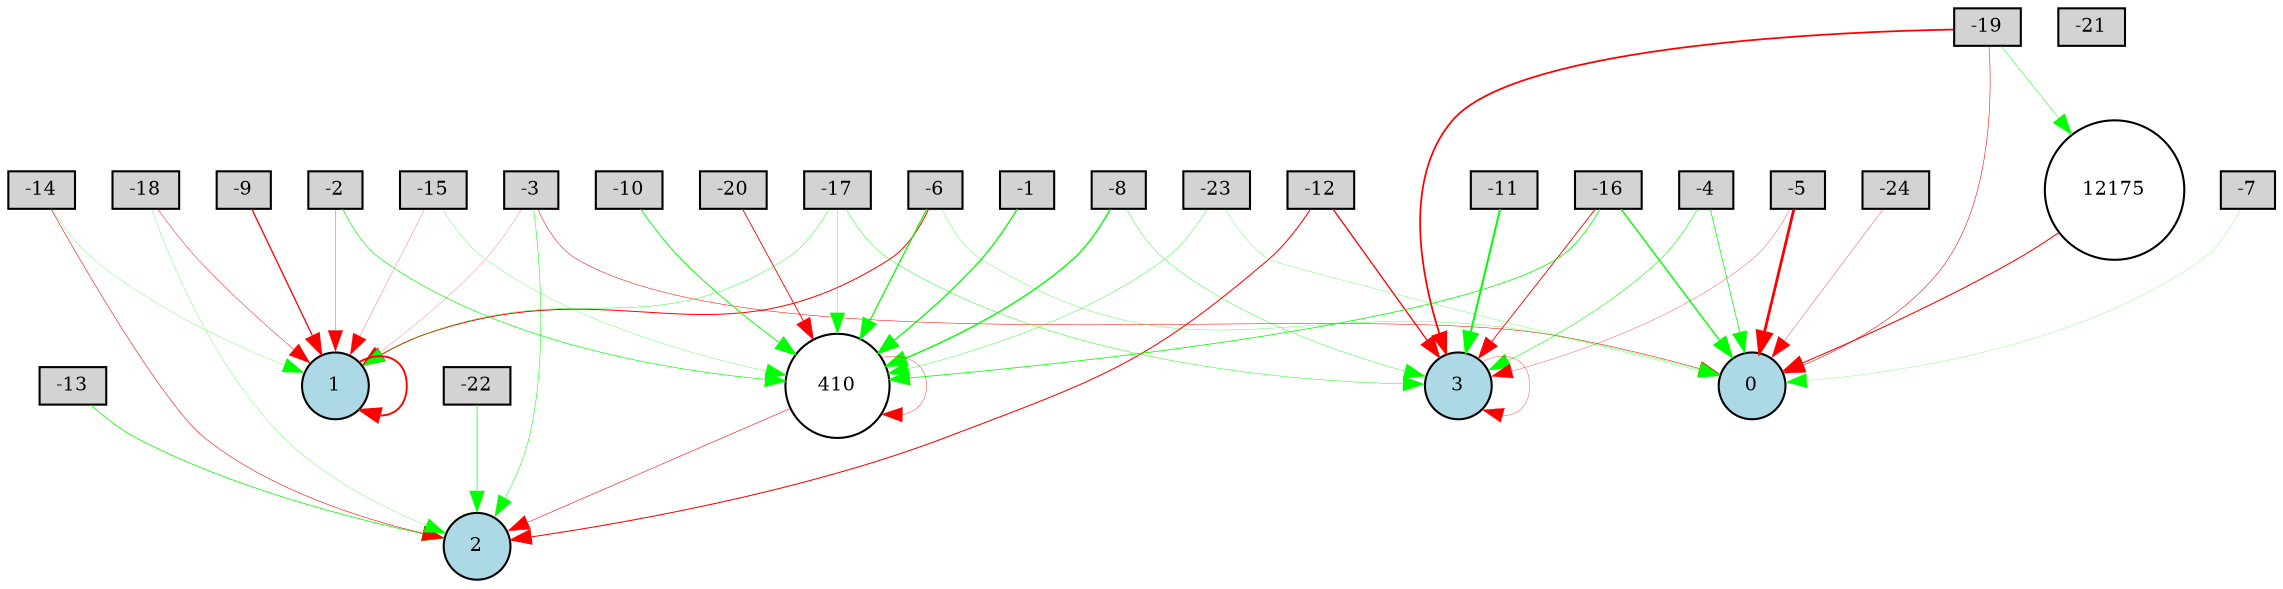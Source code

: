 digraph {
	node [fontsize=9 height=0.2 shape=circle width=0.2]
	-1 [fillcolor=lightgray shape=box style=filled]
	-2 [fillcolor=lightgray shape=box style=filled]
	-3 [fillcolor=lightgray shape=box style=filled]
	-4 [fillcolor=lightgray shape=box style=filled]
	-5 [fillcolor=lightgray shape=box style=filled]
	-6 [fillcolor=lightgray shape=box style=filled]
	-7 [fillcolor=lightgray shape=box style=filled]
	-8 [fillcolor=lightgray shape=box style=filled]
	-9 [fillcolor=lightgray shape=box style=filled]
	-10 [fillcolor=lightgray shape=box style=filled]
	-11 [fillcolor=lightgray shape=box style=filled]
	-12 [fillcolor=lightgray shape=box style=filled]
	-13 [fillcolor=lightgray shape=box style=filled]
	-14 [fillcolor=lightgray shape=box style=filled]
	-15 [fillcolor=lightgray shape=box style=filled]
	-16 [fillcolor=lightgray shape=box style=filled]
	-17 [fillcolor=lightgray shape=box style=filled]
	-18 [fillcolor=lightgray shape=box style=filled]
	-19 [fillcolor=lightgray shape=box style=filled]
	-20 [fillcolor=lightgray shape=box style=filled]
	-21 [fillcolor=lightgray shape=box style=filled]
	-22 [fillcolor=lightgray shape=box style=filled]
	-23 [fillcolor=lightgray shape=box style=filled]
	-24 [fillcolor=lightgray shape=box style=filled]
	0 [fillcolor=lightblue style=filled]
	1 [fillcolor=lightblue style=filled]
	2 [fillcolor=lightblue style=filled]
	3 [fillcolor=lightblue style=filled]
	12175 [fillcolor=white style=filled]
	410 [fillcolor=white style=filled]
	-23 -> 0 [color=green penwidth=0.13313172714380522 style=solid]
	-19 -> 12175 [color=green penwidth=0.23455592583348395 style=solid]
	-15 -> 410 [color=green penwidth=0.13525267149273149 style=solid]
	-19 -> 3 [color=red penwidth=0.8493908874071592 style=solid]
	-16 -> 3 [color=red penwidth=0.4331567993480556 style=solid]
	-17 -> 3 [color=green penwidth=0.2187432042395402 style=solid]
	410 -> 2 [color=red penwidth=0.2718327607066238 style=solid]
	-18 -> 1 [color=red penwidth=0.216251878770654 style=solid]
	-17 -> 1 [color=green penwidth=0.19740032351434533 style=solid]
	-2 -> 1 [color=red penwidth=0.16810781350618215 style=solid]
	3 -> 3 [color=red penwidth=0.15989235076819286 style=solid]
	-14 -> 2 [color=red penwidth=0.2743420279270997 style=solid]
	-6 -> 0 [color=green penwidth=0.14989348849119044 style=solid]
	12175 -> 0 [color=red penwidth=0.5061238228046336 style=solid]
	-15 -> 1 [color=red penwidth=0.12126256185695446 style=solid]
	-4 -> 3 [color=green penwidth=0.27498223476919714 style=solid]
	-13 -> 2 [color=green penwidth=0.37893399842293685 style=solid]
	-16 -> 0 [color=green penwidth=0.6796431583535203 style=solid]
	-3 -> 2 [color=green penwidth=0.2476355078863551 style=solid]
	-16 -> 410 [color=green penwidth=0.3853553184148818 style=solid]
	-12 -> 2 [color=red penwidth=0.49804907754858396 style=solid]
	-18 -> 2 [color=green penwidth=0.13500525330137966 style=solid]
	1 -> 1 [color=red penwidth=0.9170544684028018 style=solid]
	-5 -> 0 [color=red penwidth=1.3384633349929405 style=solid]
	-6 -> 1 [color=red penwidth=0.4792801227783835 style=solid]
	410 -> 410 [color=red penwidth=0.17678483714555876 style=solid]
	-9 -> 1 [color=red penwidth=0.6237273615473539 style=solid]
	-11 -> 3 [color=green penwidth=0.959718182451225 style=solid]
	-3 -> 1 [color=red penwidth=0.10566862384923673 style=solid]
	-8 -> 3 [color=green penwidth=0.18927811254940058 style=solid]
	-1 -> 410 [color=green penwidth=0.6182724158974191 style=solid]
	-4 -> 0 [color=green penwidth=0.3555333111548562 style=solid]
	-5 -> 3 [color=red penwidth=0.15210837003390315 style=solid]
	-19 -> 0 [color=red penwidth=0.26788896006593654 style=solid]
	-22 -> 2 [color=green penwidth=0.33361596600366017 style=solid]
	-23 -> 410 [color=green penwidth=0.18768805504999747 style=solid]
	-14 -> 1 [color=green penwidth=0.12770857726615484 style=solid]
	-2 -> 410 [color=green penwidth=0.32988038554795024 style=solid]
	-12 -> 3 [color=red penwidth=0.6362170194128218 style=solid]
	-10 -> 410 [color=green penwidth=0.44442650248013227 style=solid]
	-7 -> 0 [color=green penwidth=0.10616587574730187 style=solid]
	-3 -> 0 [color=red penwidth=0.24733765941556682 style=solid]
	-20 -> 410 [color=red penwidth=0.4267076528071736 style=solid]
	-17 -> 410 [color=green penwidth=0.16463059323000917 style=solid]
	-8 -> 410 [color=green penwidth=0.6647393583819816 style=solid]
	-6 -> 410 [color=green penwidth=0.5935708768339888 style=solid]
	-24 -> 0 [color=red penwidth=0.16614184739428112 style=solid]
}
